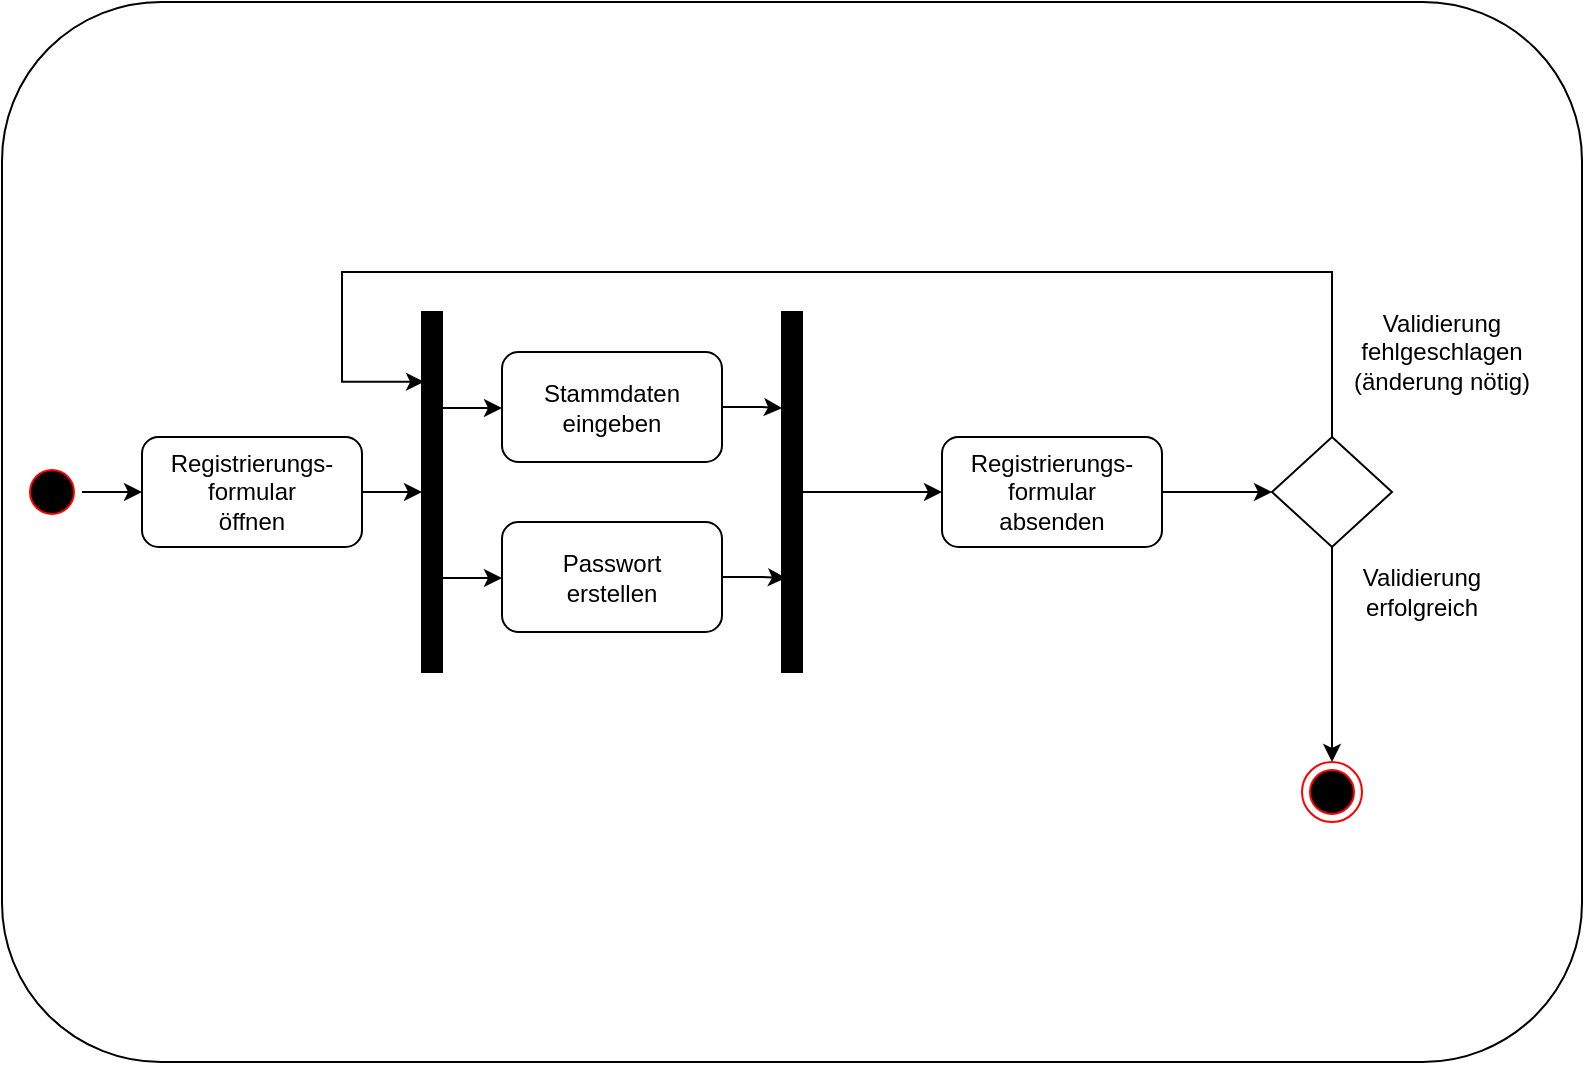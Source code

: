 <mxfile version="13.6.5" type="device"><diagram id="KlsBogERJyuZS8X6DarO" name="Page-1"><mxGraphModel dx="1102" dy="575" grid="1" gridSize="10" guides="1" tooltips="1" connect="1" arrows="1" fold="1" page="1" pageScale="1" pageWidth="827" pageHeight="1169" math="0" shadow="0"><root><mxCell id="0"/><mxCell id="1" parent="0"/><mxCell id="BD36lEGvjcGjyZvf-TqO-1" value="" style="rounded=1;whiteSpace=wrap;html=1;" parent="1" vertex="1"><mxGeometry x="350" y="280" width="120" height="60" as="geometry"/></mxCell><mxCell id="BD36lEGvjcGjyZvf-TqO-2" value="" style="rounded=1;whiteSpace=wrap;html=1;" parent="1" vertex="1"><mxGeometry x="20" y="40" width="790" height="530" as="geometry"/></mxCell><mxCell id="BD36lEGvjcGjyZvf-TqO-28" style="edgeStyle=orthogonalEdgeStyle;rounded=0;orthogonalLoop=1;jettySize=auto;html=1;entryX=0;entryY=0.5;entryDx=0;entryDy=0;" parent="1" source="BD36lEGvjcGjyZvf-TqO-3" target="BD36lEGvjcGjyZvf-TqO-6" edge="1"><mxGeometry relative="1" as="geometry"/></mxCell><mxCell id="BD36lEGvjcGjyZvf-TqO-3" value="" style="ellipse;html=1;shape=startState;fillColor=#000000;strokeColor=#ff0000;" parent="1" vertex="1"><mxGeometry x="30" y="270" width="30" height="30" as="geometry"/></mxCell><mxCell id="MLSWXvwUCWesW4Jo9F8l-5" style="edgeStyle=orthogonalEdgeStyle;rounded=0;orthogonalLoop=1;jettySize=auto;html=1;entryX=0;entryY=0.5;entryDx=0;entryDy=0;entryPerimeter=0;" edge="1" parent="1" source="BD36lEGvjcGjyZvf-TqO-6" target="MLSWXvwUCWesW4Jo9F8l-3"><mxGeometry relative="1" as="geometry"/></mxCell><mxCell id="BD36lEGvjcGjyZvf-TqO-6" value="&lt;div&gt;Registrierungs-&lt;/div&gt;&lt;div&gt;formular&lt;/div&gt;&lt;div&gt;öffnen&lt;br&gt;&lt;/div&gt;" style="rounded=1;whiteSpace=wrap;html=1;" parent="1" vertex="1"><mxGeometry x="90" y="257.5" width="110" height="55" as="geometry"/></mxCell><mxCell id="MLSWXvwUCWesW4Jo9F8l-10" style="edgeStyle=orthogonalEdgeStyle;rounded=0;orthogonalLoop=1;jettySize=auto;html=1;entryX=0;entryY=0.267;entryDx=0;entryDy=0;entryPerimeter=0;" edge="1" parent="1" source="BD36lEGvjcGjyZvf-TqO-16" target="MLSWXvwUCWesW4Jo9F8l-2"><mxGeometry relative="1" as="geometry"/></mxCell><mxCell id="BD36lEGvjcGjyZvf-TqO-16" value="&lt;div&gt;Stammdaten&lt;br&gt;&lt;/div&gt;&lt;div&gt;eingeben&lt;br&gt;&lt;/div&gt;" style="rounded=1;whiteSpace=wrap;html=1;" parent="1" vertex="1"><mxGeometry x="270" y="215" width="110" height="55" as="geometry"/></mxCell><mxCell id="BD36lEGvjcGjyZvf-TqO-22" style="edgeStyle=orthogonalEdgeStyle;rounded=0;orthogonalLoop=1;jettySize=auto;html=1;" parent="1" source="BD36lEGvjcGjyZvf-TqO-17" target="BD36lEGvjcGjyZvf-TqO-18" edge="1"><mxGeometry relative="1" as="geometry"/></mxCell><mxCell id="BD36lEGvjcGjyZvf-TqO-17" value="&lt;div&gt;Registrierungs-&lt;/div&gt;&lt;div&gt;formular &lt;br&gt;&lt;/div&gt;&lt;div&gt;absenden&lt;/div&gt;" style="rounded=1;whiteSpace=wrap;html=1;" parent="1" vertex="1"><mxGeometry x="490" y="257.5" width="110" height="55" as="geometry"/></mxCell><mxCell id="BD36lEGvjcGjyZvf-TqO-26" style="edgeStyle=orthogonalEdgeStyle;rounded=0;orthogonalLoop=1;jettySize=auto;html=1;entryX=0.5;entryY=0;entryDx=0;entryDy=0;" parent="1" source="BD36lEGvjcGjyZvf-TqO-18" target="BD36lEGvjcGjyZvf-TqO-25" edge="1"><mxGeometry relative="1" as="geometry"><Array as="points"><mxPoint x="685" y="420"/></Array></mxGeometry></mxCell><mxCell id="MLSWXvwUCWesW4Jo9F8l-17" style="edgeStyle=orthogonalEdgeStyle;rounded=0;orthogonalLoop=1;jettySize=auto;html=1;entryX=0.1;entryY=0.194;entryDx=0;entryDy=0;entryPerimeter=0;" edge="1" parent="1" source="BD36lEGvjcGjyZvf-TqO-18" target="MLSWXvwUCWesW4Jo9F8l-3"><mxGeometry relative="1" as="geometry"><Array as="points"><mxPoint x="685" y="175"/><mxPoint x="190" y="175"/><mxPoint x="190" y="230"/></Array></mxGeometry></mxCell><mxCell id="BD36lEGvjcGjyZvf-TqO-18" value="" style="rhombus;whiteSpace=wrap;html=1;" parent="1" vertex="1"><mxGeometry x="655" y="257.5" width="60" height="55" as="geometry"/></mxCell><mxCell id="BD36lEGvjcGjyZvf-TqO-24" value="&lt;div&gt;Validierung fehlgeschlagen &lt;br&gt;&lt;/div&gt;&lt;div&gt;(änderung nötig)&lt;br&gt;&lt;/div&gt;" style="text;html=1;strokeColor=none;fillColor=none;align=center;verticalAlign=middle;whiteSpace=wrap;rounded=0;" parent="1" vertex="1"><mxGeometry x="680" y="195" width="120" height="40" as="geometry"/></mxCell><mxCell id="BD36lEGvjcGjyZvf-TqO-25" value="" style="ellipse;html=1;shape=endState;fillColor=#000000;strokeColor=#ff0000;" parent="1" vertex="1"><mxGeometry x="670" y="420" width="30" height="30" as="geometry"/></mxCell><mxCell id="BD36lEGvjcGjyZvf-TqO-27" value="Validierung erfolgreich" style="text;html=1;strokeColor=none;fillColor=none;align=center;verticalAlign=middle;whiteSpace=wrap;rounded=0;" parent="1" vertex="1"><mxGeometry x="670" y="315" width="120" height="40" as="geometry"/></mxCell><mxCell id="MLSWXvwUCWesW4Jo9F8l-11" style="edgeStyle=orthogonalEdgeStyle;rounded=0;orthogonalLoop=1;jettySize=auto;html=1;entryX=0.2;entryY=0.739;entryDx=0;entryDy=0;entryPerimeter=0;" edge="1" parent="1" source="MLSWXvwUCWesW4Jo9F8l-1" target="MLSWXvwUCWesW4Jo9F8l-2"><mxGeometry relative="1" as="geometry"/></mxCell><mxCell id="MLSWXvwUCWesW4Jo9F8l-1" value="&lt;div&gt;Passwort&lt;br&gt;&lt;/div&gt;&lt;div&gt;erstellen&lt;br&gt;&lt;/div&gt;" style="rounded=1;whiteSpace=wrap;html=1;" vertex="1" parent="1"><mxGeometry x="270" y="300" width="110" height="55" as="geometry"/></mxCell><mxCell id="MLSWXvwUCWesW4Jo9F8l-6" style="edgeStyle=orthogonalEdgeStyle;rounded=0;orthogonalLoop=1;jettySize=auto;html=1;entryX=0;entryY=0.5;entryDx=0;entryDy=0;" edge="1" parent="1" source="MLSWXvwUCWesW4Jo9F8l-2" target="BD36lEGvjcGjyZvf-TqO-17"><mxGeometry relative="1" as="geometry"/></mxCell><mxCell id="MLSWXvwUCWesW4Jo9F8l-2" value="" style="html=1;points=[];perimeter=orthogonalPerimeter;fillColor=#000000;" vertex="1" parent="1"><mxGeometry x="410" y="195" width="10" height="180" as="geometry"/></mxCell><mxCell id="MLSWXvwUCWesW4Jo9F8l-7" style="edgeStyle=orthogonalEdgeStyle;rounded=0;orthogonalLoop=1;jettySize=auto;html=1;" edge="1" parent="1" source="MLSWXvwUCWesW4Jo9F8l-3" target="BD36lEGvjcGjyZvf-TqO-16"><mxGeometry relative="1" as="geometry"><Array as="points"><mxPoint x="250" y="243"/><mxPoint x="250" y="243"/></Array></mxGeometry></mxCell><mxCell id="MLSWXvwUCWesW4Jo9F8l-8" style="edgeStyle=orthogonalEdgeStyle;rounded=0;orthogonalLoop=1;jettySize=auto;html=1;" edge="1" parent="1" source="MLSWXvwUCWesW4Jo9F8l-3" target="MLSWXvwUCWesW4Jo9F8l-1"><mxGeometry relative="1" as="geometry"><Array as="points"><mxPoint x="250" y="328"/><mxPoint x="250" y="328"/></Array></mxGeometry></mxCell><mxCell id="MLSWXvwUCWesW4Jo9F8l-3" value="" style="html=1;points=[];perimeter=orthogonalPerimeter;fillColor=#000000;" vertex="1" parent="1"><mxGeometry x="230" y="195" width="10" height="180" as="geometry"/></mxCell></root></mxGraphModel></diagram></mxfile>